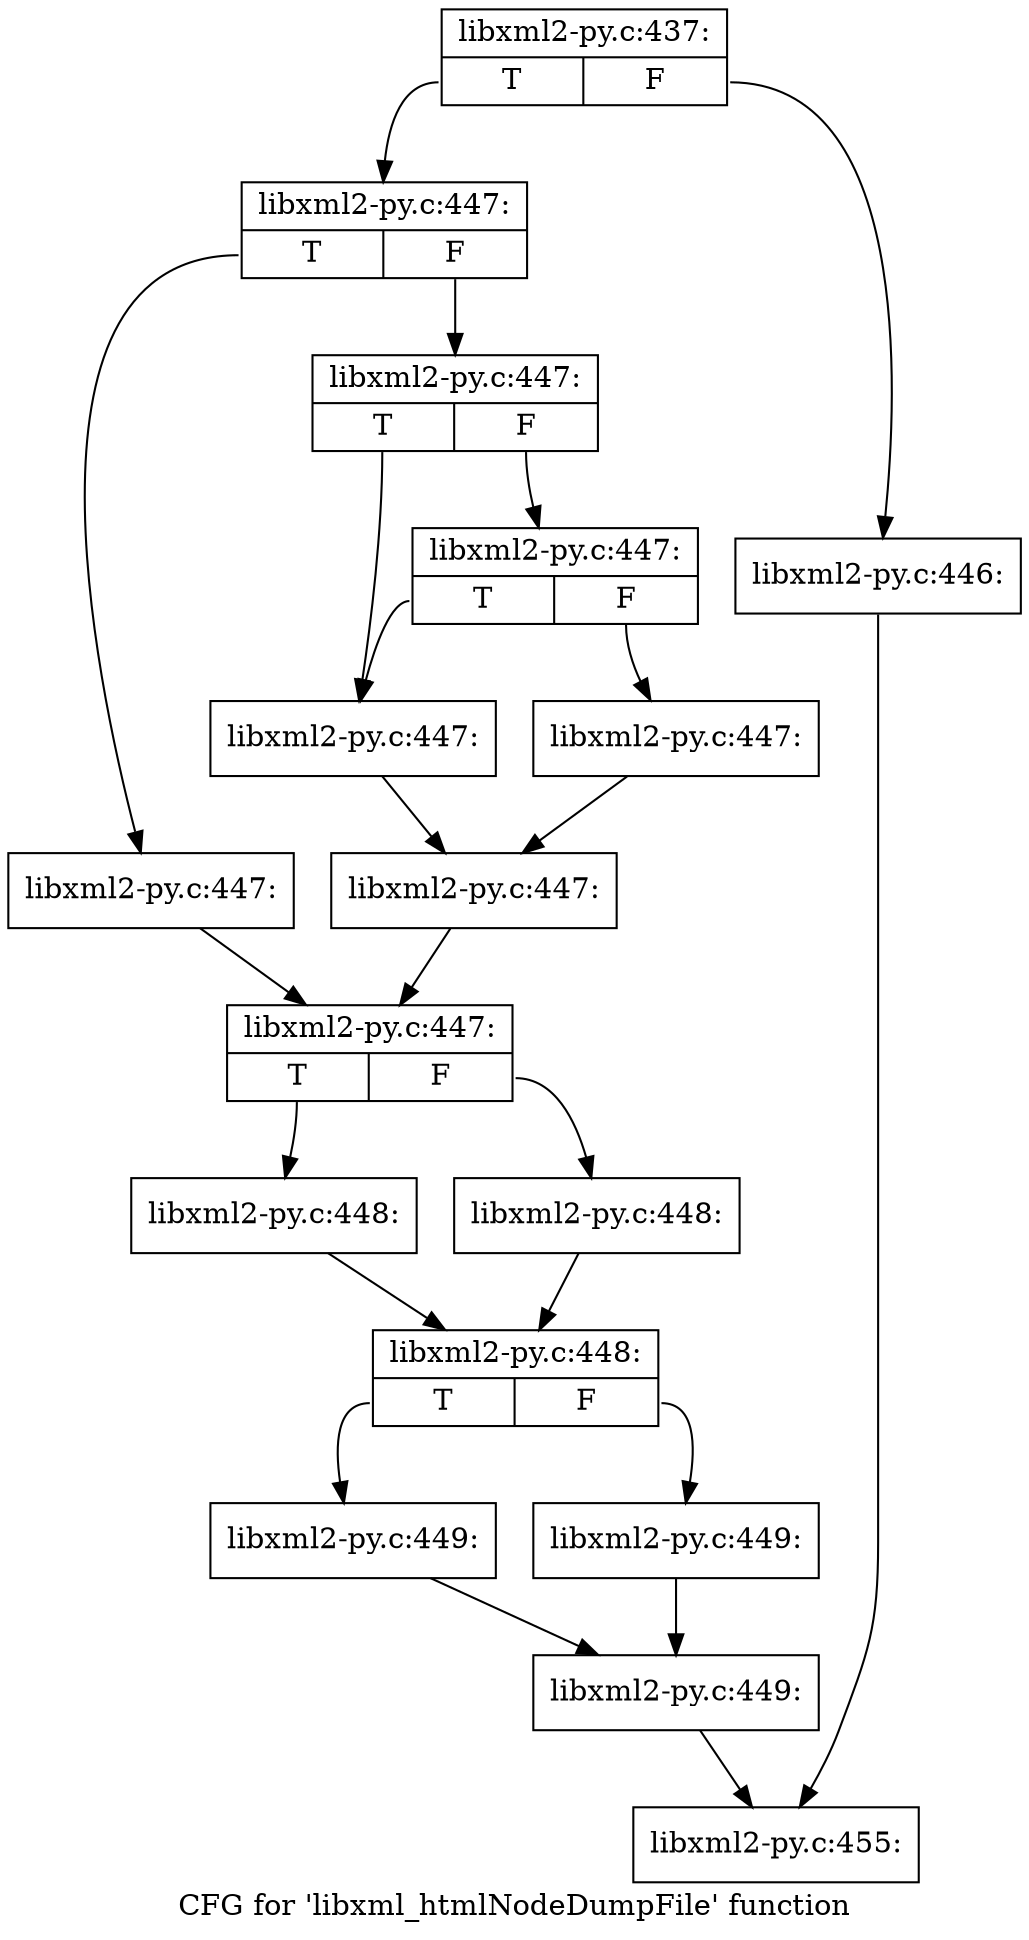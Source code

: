 digraph "CFG for 'libxml_htmlNodeDumpFile' function" {
	label="CFG for 'libxml_htmlNodeDumpFile' function";

	Node0x3c05000 [shape=record,label="{libxml2-py.c:437:|{<s0>T|<s1>F}}"];
	Node0x3c05000:s0 -> Node0x3c098f0;
	Node0x3c05000:s1 -> Node0x3c098a0;
	Node0x3c098a0 [shape=record,label="{libxml2-py.c:446:}"];
	Node0x3c098a0 -> Node0x3c06140;
	Node0x3c098f0 [shape=record,label="{libxml2-py.c:447:|{<s0>T|<s1>F}}"];
	Node0x3c098f0:s0 -> Node0x3c0a2c0;
	Node0x3c098f0:s1 -> Node0x3c0a310;
	Node0x3c0a2c0 [shape=record,label="{libxml2-py.c:447:}"];
	Node0x3c0a2c0 -> Node0x3c0a360;
	Node0x3c0a310 [shape=record,label="{libxml2-py.c:447:|{<s0>T|<s1>F}}"];
	Node0x3c0a310:s0 -> Node0x3c0a500;
	Node0x3c0a310:s1 -> Node0x3c0a5f0;
	Node0x3c0a5f0 [shape=record,label="{libxml2-py.c:447:|{<s0>T|<s1>F}}"];
	Node0x3c0a5f0:s0 -> Node0x3c0a500;
	Node0x3c0a5f0:s1 -> Node0x3c0a550;
	Node0x3c0a500 [shape=record,label="{libxml2-py.c:447:}"];
	Node0x3c0a500 -> Node0x3c0a5a0;
	Node0x3c0a550 [shape=record,label="{libxml2-py.c:447:}"];
	Node0x3c0a550 -> Node0x3c0a5a0;
	Node0x3c0a5a0 [shape=record,label="{libxml2-py.c:447:}"];
	Node0x3c0a5a0 -> Node0x3c0a360;
	Node0x3c0a360 [shape=record,label="{libxml2-py.c:447:|{<s0>T|<s1>F}}"];
	Node0x3c0a360:s0 -> Node0x3c0b150;
	Node0x3c0a360:s1 -> Node0x3c0b1a0;
	Node0x3c0b150 [shape=record,label="{libxml2-py.c:448:}"];
	Node0x3c0b150 -> Node0x3c0b1f0;
	Node0x3c0b1a0 [shape=record,label="{libxml2-py.c:448:}"];
	Node0x3c0b1a0 -> Node0x3c0b1f0;
	Node0x3c0b1f0 [shape=record,label="{libxml2-py.c:448:|{<s0>T|<s1>F}}"];
	Node0x3c0b1f0:s0 -> Node0x3c0b880;
	Node0x3c0b1f0:s1 -> Node0x3c0b8d0;
	Node0x3c0b880 [shape=record,label="{libxml2-py.c:449:}"];
	Node0x3c0b880 -> Node0x3c0b920;
	Node0x3c0b8d0 [shape=record,label="{libxml2-py.c:449:}"];
	Node0x3c0b8d0 -> Node0x3c0b920;
	Node0x3c0b920 [shape=record,label="{libxml2-py.c:449:}"];
	Node0x3c0b920 -> Node0x3c06140;
	Node0x3c06140 [shape=record,label="{libxml2-py.c:455:}"];
}
